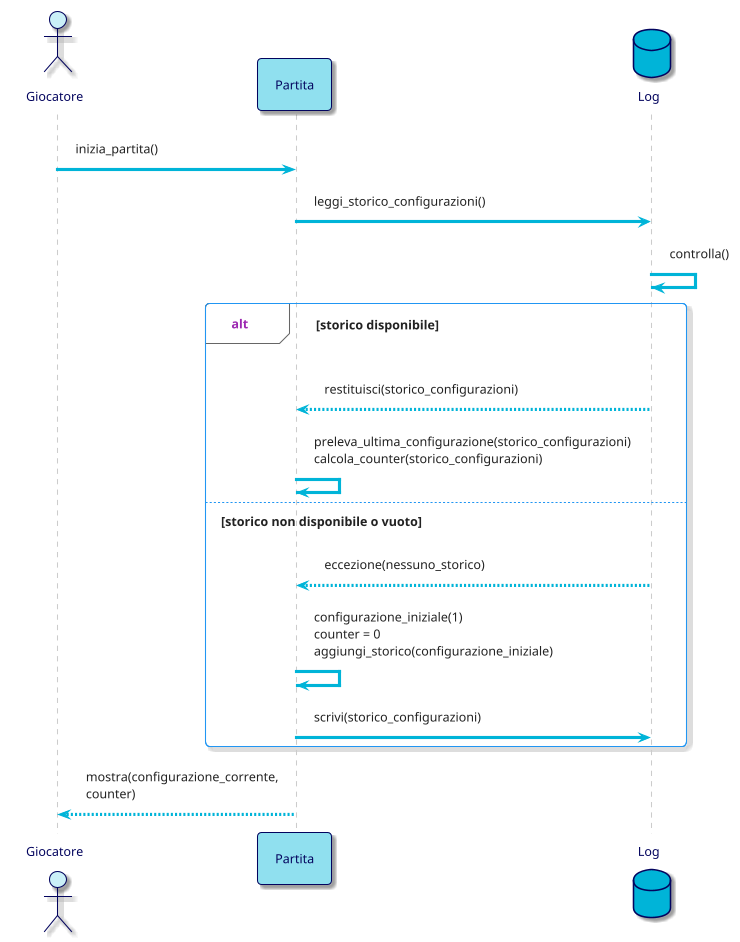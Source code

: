 @startuml
!theme materia-outline

skinparam ArrowColor #00B4D8
skinparam ActorBorderColor #03045E
skinparam ActorFontColor #03045E
skinparam ActorBackgroundColor #CAF0F8
skinparam ParticipantFontColor #03045E
skinparam ParticipantBorderColor #03045E
skinparam ParticipantBackgroundColor #90E0EF
skinparam DatabaseBorderColor #03045E
skinparam DatabaseBackgroundColor #00B4D8
skinparam DatabaseFontColor #03045E

actor Giocatore
participant Partita
database Log

Giocatore -> Partita: inizia_partita()

Partita -> Log: leggi_storico_configurazioni()
Log -> Log: controlla()


alt storico disponibile
    Log --> Partita: restituisci(storico_configurazioni)
    Partita -> Partita: preleva_ultima_configurazione(storico_configurazioni) \ncalcola_counter(storico_configurazioni)

else storico non disponibile o vuoto
    Log --> Partita: eccezione(nessuno_storico)
    Partita -> Partita: configurazione_iniziale(1) \ncounter = 0 \naggiungi_storico(configurazione_iniziale)
    Partita -> Log: scrivi(storico_configurazioni)
end

Partita --> Giocatore: mostra(configurazione_corrente,\ncounter)

@enduml